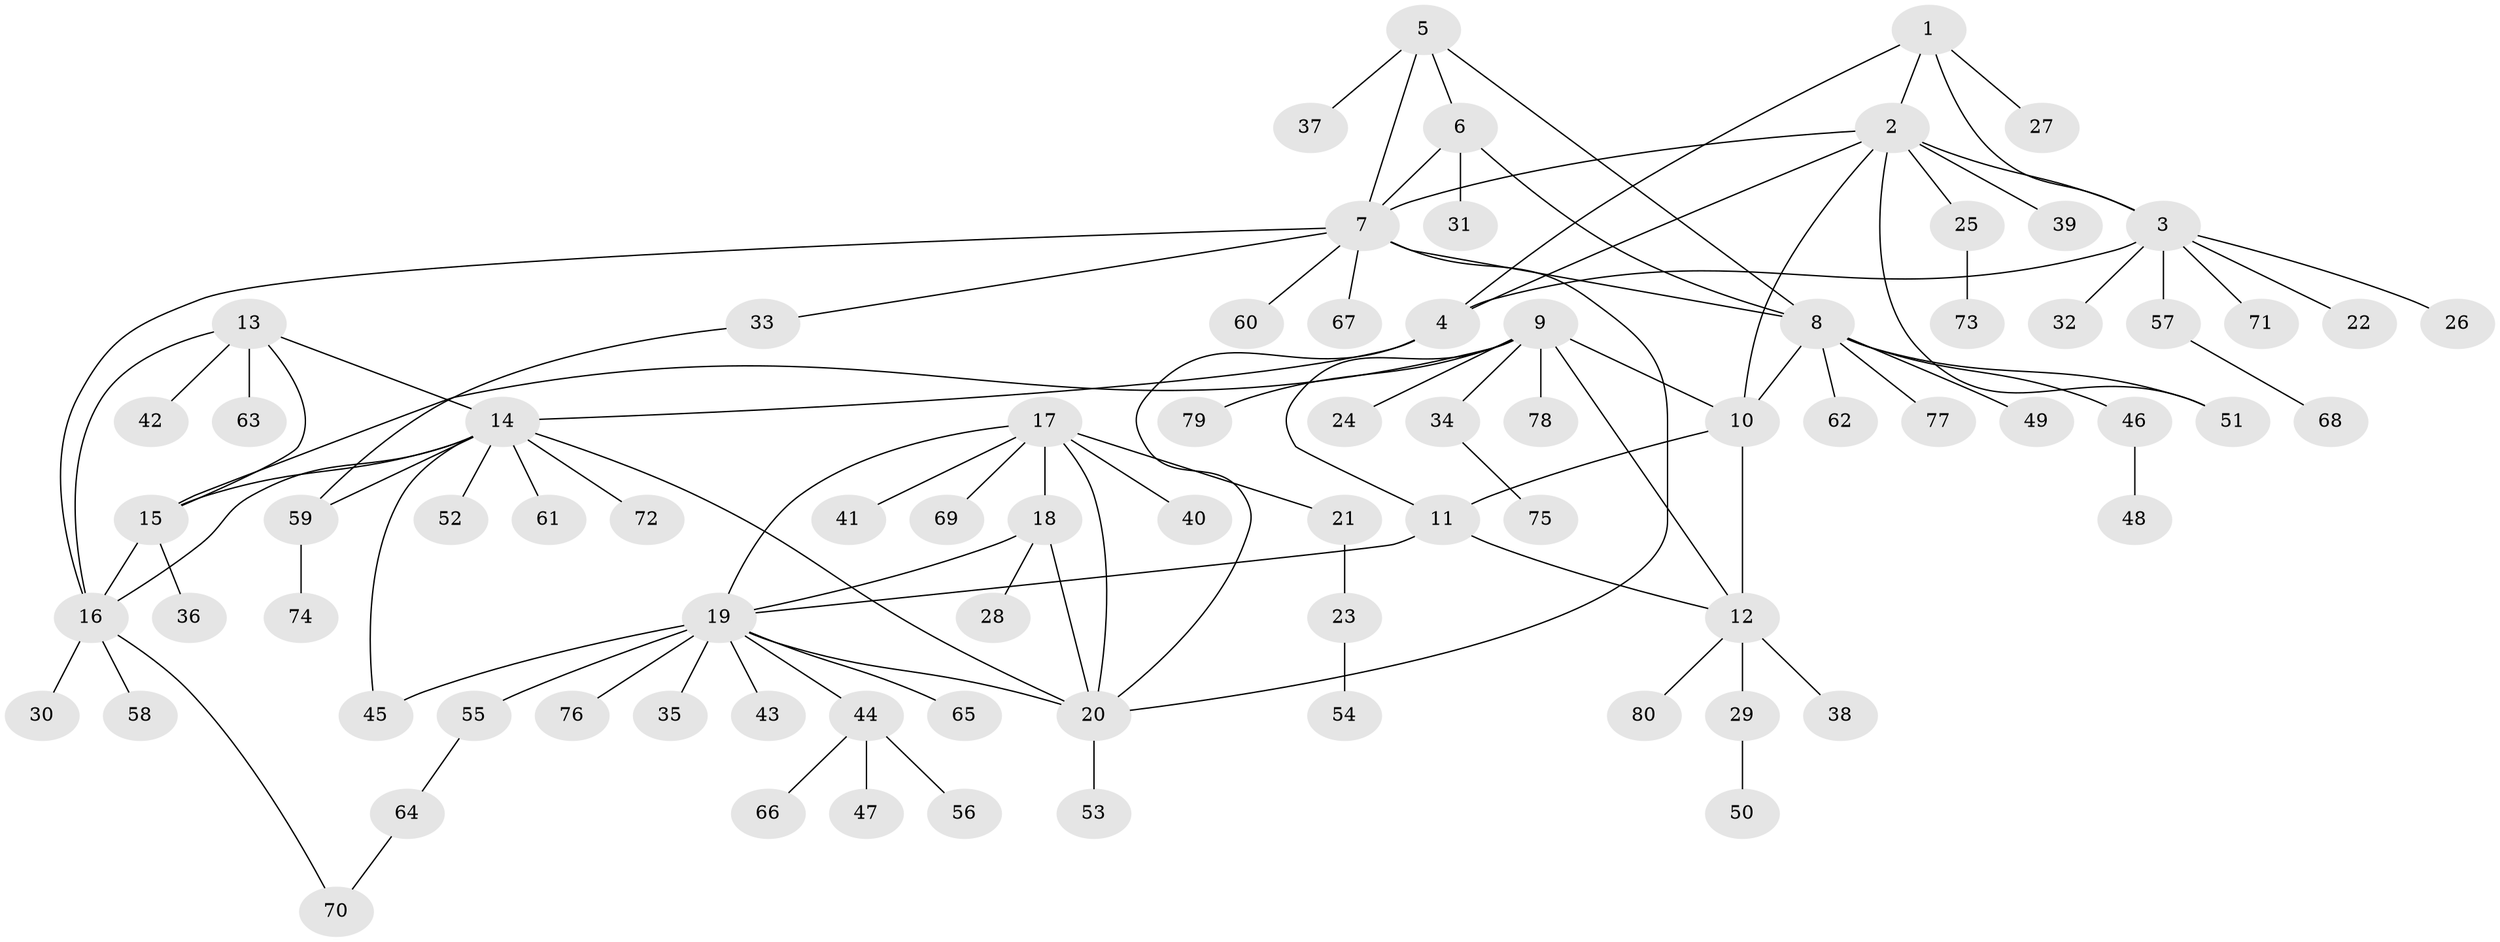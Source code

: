// coarse degree distribution, {8: 0.041666666666666664, 6: 0.08333333333333333, 15: 0.041666666666666664, 3: 0.08333333333333333, 1: 0.625, 2: 0.125}
// Generated by graph-tools (version 1.1) at 2025/19/03/04/25 18:19:51]
// undirected, 80 vertices, 104 edges
graph export_dot {
graph [start="1"]
  node [color=gray90,style=filled];
  1;
  2;
  3;
  4;
  5;
  6;
  7;
  8;
  9;
  10;
  11;
  12;
  13;
  14;
  15;
  16;
  17;
  18;
  19;
  20;
  21;
  22;
  23;
  24;
  25;
  26;
  27;
  28;
  29;
  30;
  31;
  32;
  33;
  34;
  35;
  36;
  37;
  38;
  39;
  40;
  41;
  42;
  43;
  44;
  45;
  46;
  47;
  48;
  49;
  50;
  51;
  52;
  53;
  54;
  55;
  56;
  57;
  58;
  59;
  60;
  61;
  62;
  63;
  64;
  65;
  66;
  67;
  68;
  69;
  70;
  71;
  72;
  73;
  74;
  75;
  76;
  77;
  78;
  79;
  80;
  1 -- 2;
  1 -- 3;
  1 -- 4;
  1 -- 27;
  2 -- 3;
  2 -- 4;
  2 -- 7;
  2 -- 10;
  2 -- 25;
  2 -- 39;
  2 -- 51;
  3 -- 4;
  3 -- 22;
  3 -- 26;
  3 -- 32;
  3 -- 57;
  3 -- 71;
  4 -- 14;
  4 -- 20;
  5 -- 6;
  5 -- 7;
  5 -- 8;
  5 -- 37;
  6 -- 7;
  6 -- 8;
  6 -- 31;
  7 -- 8;
  7 -- 16;
  7 -- 20;
  7 -- 33;
  7 -- 60;
  7 -- 67;
  8 -- 10;
  8 -- 46;
  8 -- 49;
  8 -- 51;
  8 -- 62;
  8 -- 77;
  9 -- 10;
  9 -- 11;
  9 -- 12;
  9 -- 15;
  9 -- 24;
  9 -- 34;
  9 -- 78;
  9 -- 79;
  10 -- 11;
  10 -- 12;
  11 -- 12;
  11 -- 19;
  12 -- 29;
  12 -- 38;
  12 -- 80;
  13 -- 14;
  13 -- 15;
  13 -- 16;
  13 -- 42;
  13 -- 63;
  14 -- 15;
  14 -- 16;
  14 -- 20;
  14 -- 45;
  14 -- 52;
  14 -- 59;
  14 -- 61;
  14 -- 72;
  15 -- 16;
  15 -- 36;
  16 -- 30;
  16 -- 58;
  16 -- 70;
  17 -- 18;
  17 -- 19;
  17 -- 20;
  17 -- 21;
  17 -- 40;
  17 -- 41;
  17 -- 69;
  18 -- 19;
  18 -- 20;
  18 -- 28;
  19 -- 20;
  19 -- 35;
  19 -- 43;
  19 -- 44;
  19 -- 45;
  19 -- 55;
  19 -- 65;
  19 -- 76;
  20 -- 53;
  21 -- 23;
  23 -- 54;
  25 -- 73;
  29 -- 50;
  33 -- 59;
  34 -- 75;
  44 -- 47;
  44 -- 56;
  44 -- 66;
  46 -- 48;
  55 -- 64;
  57 -- 68;
  59 -- 74;
  64 -- 70;
}
